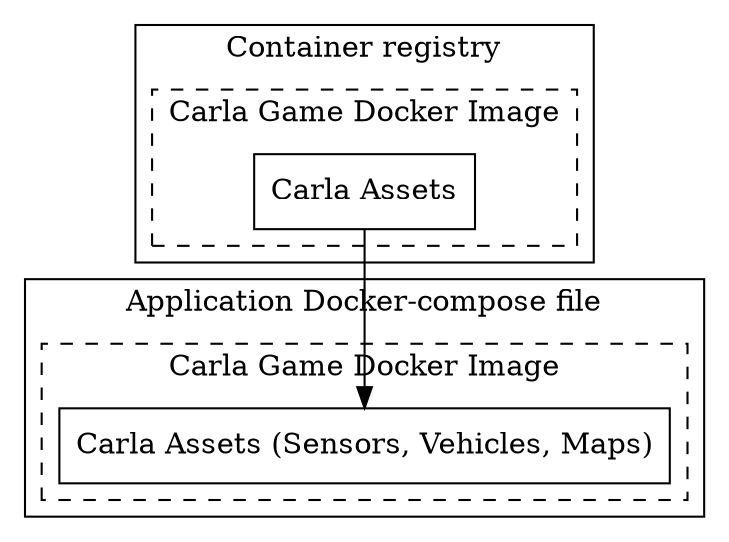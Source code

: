 digraph diagram {
  node [shape=box];
  rankdir=TB;

  subgraph cluster_outer2 {
    label = "Container registry";
    
    subgraph cluster_inner2 {
      label = "Carla Game Docker Image";
      style = dashed;

      inner_box2 [label="Carla Assets"];
    }
  }
    subgraph cluster_outer1 {
    label = "Application Docker-compose file";
    
    subgraph cluster_inner1 {
      label = "Carla Game Docker Image";
      style = dashed;

      inner_box1 [label="Carla Assets (Sensors, Vehicles, Maps)"];
    }
  }
  inner_box2 -> inner_box1 [ltail=cluster_inner1,head=cluster_inner2]
}
